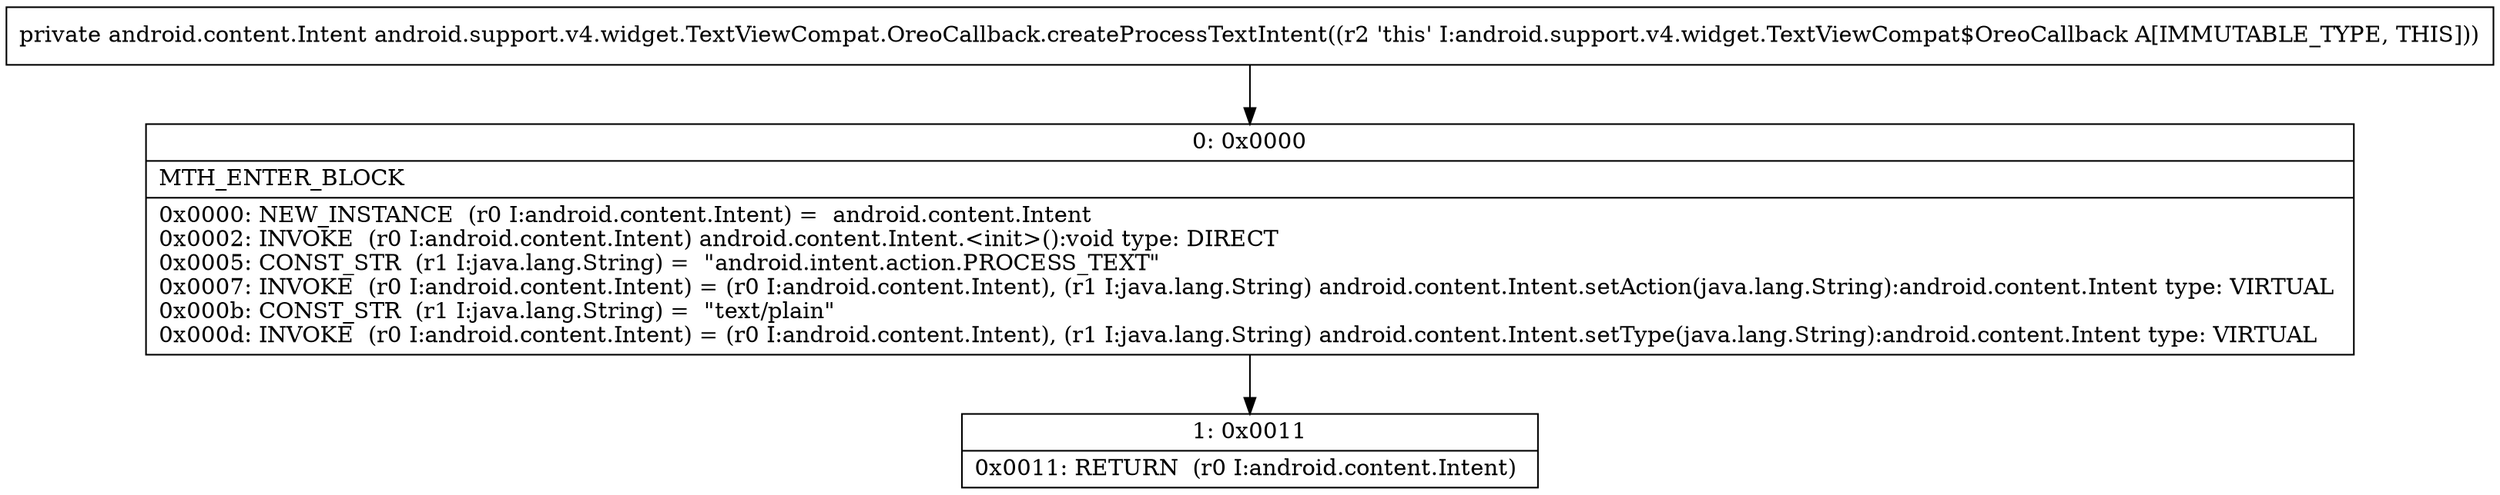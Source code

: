 digraph "CFG forandroid.support.v4.widget.TextViewCompat.OreoCallback.createProcessTextIntent()Landroid\/content\/Intent;" {
Node_0 [shape=record,label="{0\:\ 0x0000|MTH_ENTER_BLOCK\l|0x0000: NEW_INSTANCE  (r0 I:android.content.Intent) =  android.content.Intent \l0x0002: INVOKE  (r0 I:android.content.Intent) android.content.Intent.\<init\>():void type: DIRECT \l0x0005: CONST_STR  (r1 I:java.lang.String) =  \"android.intent.action.PROCESS_TEXT\" \l0x0007: INVOKE  (r0 I:android.content.Intent) = (r0 I:android.content.Intent), (r1 I:java.lang.String) android.content.Intent.setAction(java.lang.String):android.content.Intent type: VIRTUAL \l0x000b: CONST_STR  (r1 I:java.lang.String) =  \"text\/plain\" \l0x000d: INVOKE  (r0 I:android.content.Intent) = (r0 I:android.content.Intent), (r1 I:java.lang.String) android.content.Intent.setType(java.lang.String):android.content.Intent type: VIRTUAL \l}"];
Node_1 [shape=record,label="{1\:\ 0x0011|0x0011: RETURN  (r0 I:android.content.Intent) \l}"];
MethodNode[shape=record,label="{private android.content.Intent android.support.v4.widget.TextViewCompat.OreoCallback.createProcessTextIntent((r2 'this' I:android.support.v4.widget.TextViewCompat$OreoCallback A[IMMUTABLE_TYPE, THIS])) }"];
MethodNode -> Node_0;
Node_0 -> Node_1;
}

